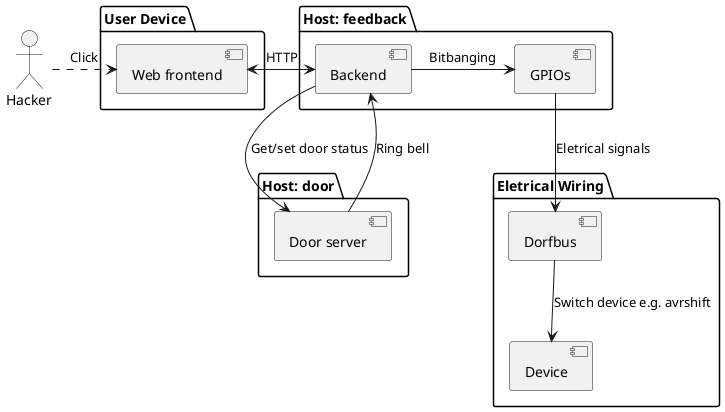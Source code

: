 @startuml
actor "Hacker"

package "User Device" {
    [Web frontend]
}

package "Host: feedback" {
    [Backend]
    [GPIOs]
}

package "Host: door" {
    [Door server]
}

package "Eletrical Wiring" {
    [Dorfbus]
    [Device]
}

[Hacker] .right.> [Web frontend] : Click
[Web frontend] <-right-> [Backend] : HTTP
[Backend] --> [Door server] : Get/set door status
[Backend] <-- [Door server] : Ring bell
[Backend] -right-> [GPIOs] : Bitbanging
[GPIOs] --> [Dorfbus] : Eletrical signals
[Dorfbus] --> [Device] : Switch device e.g. avrshift
@enduml
